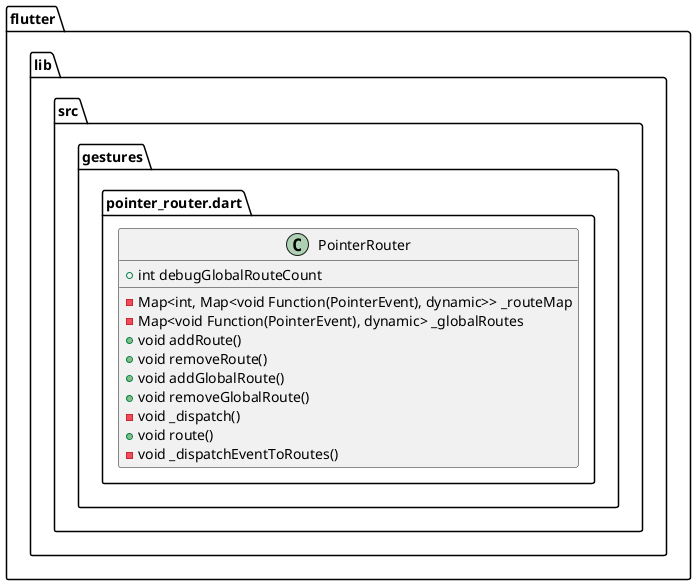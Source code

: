 @startuml
set namespaceSeparator ::

class "flutter::lib::src::gestures::pointer_router.dart::PointerRouter" {
  -Map<int, Map<void Function(PointerEvent), dynamic>> _routeMap
  -Map<void Function(PointerEvent), dynamic> _globalRoutes
  +int debugGlobalRouteCount
  +void addRoute()
  +void removeRoute()
  +void addGlobalRoute()
  +void removeGlobalRoute()
  -void _dispatch()
  +void route()
  -void _dispatchEventToRoutes()
}


@enduml
